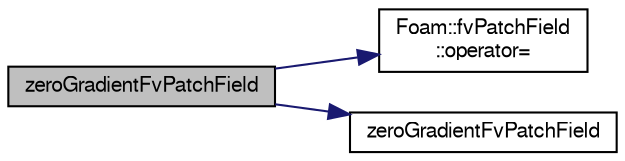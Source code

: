 digraph "zeroGradientFvPatchField"
{
  bgcolor="transparent";
  edge [fontname="FreeSans",fontsize="10",labelfontname="FreeSans",labelfontsize="10"];
  node [fontname="FreeSans",fontsize="10",shape=record];
  rankdir="LR";
  Node4 [label="zeroGradientFvPatchField",height=0.2,width=0.4,color="black", fillcolor="grey75", style="filled", fontcolor="black"];
  Node4 -> Node5 [color="midnightblue",fontsize="10",style="solid",fontname="FreeSans"];
  Node5 [label="Foam::fvPatchField\l::operator=",height=0.2,width=0.4,color="black",URL="$a22354.html#a6a896c9a07142ef7985d976d61181176"];
  Node4 -> Node6 [color="midnightblue",fontsize="10",style="solid",fontname="FreeSans"];
  Node6 [label="zeroGradientFvPatchField",height=0.2,width=0.4,color="black",URL="$a22002.html#ac248b273e807453ae59806c8a6446611",tooltip="Construct from patch and internal field. "];
}
